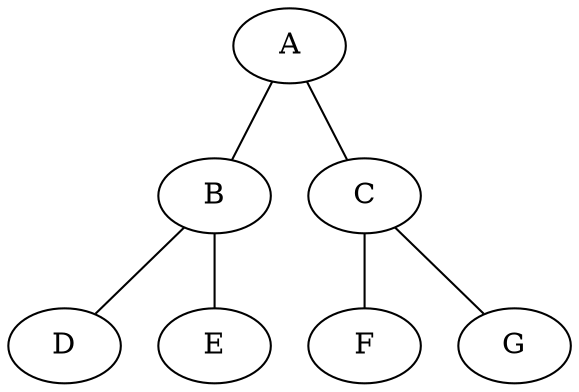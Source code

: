 graph G {

    rankdir=TD

    A -- B;
    A -- C;
    B -- D;
    B -- E;
    C -- F;
    C -- G;
}